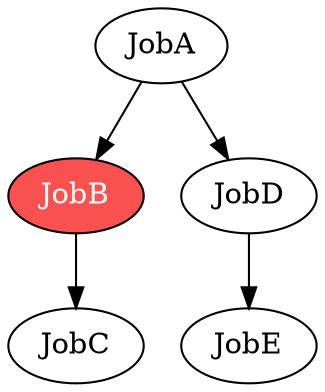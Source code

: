 digraph G {
    JobB [fillcolor = "#f95050", fontcolor = "white", style = "filled"]

    JobA -> JobB;
    JobA -> JobD;
    JobD -> JobE;
    JobB -> JobC;
}